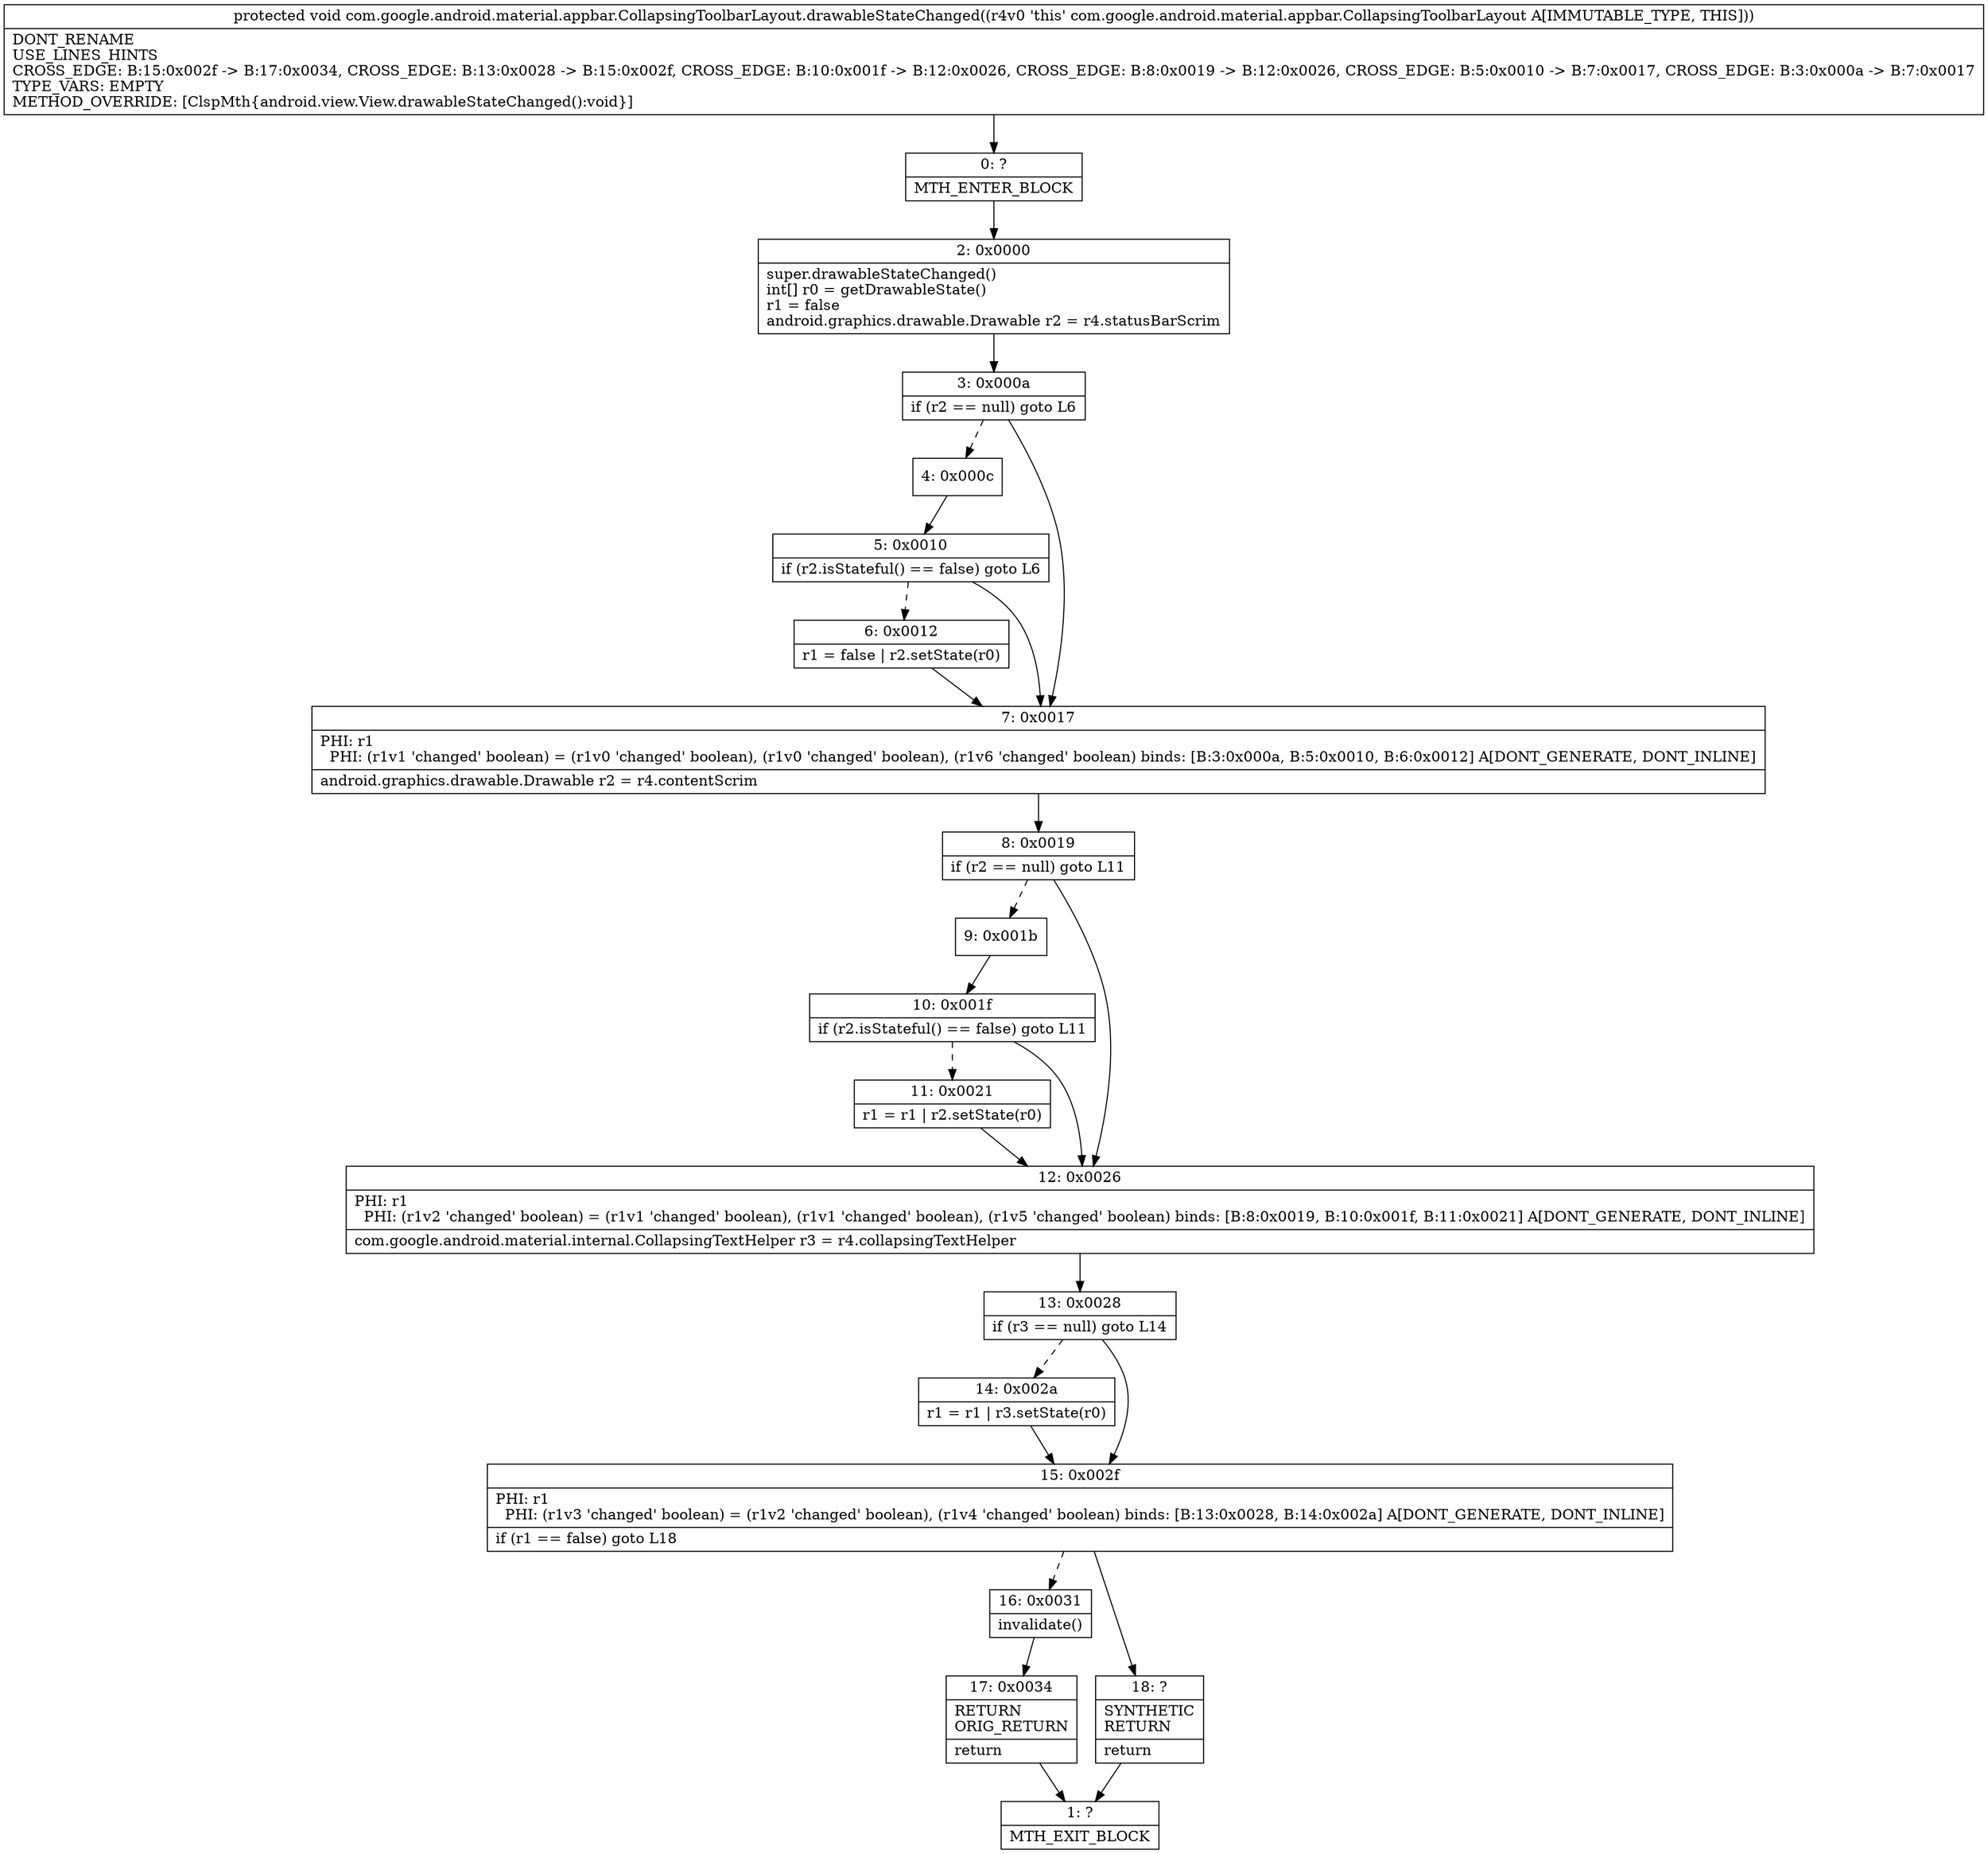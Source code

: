 digraph "CFG forcom.google.android.material.appbar.CollapsingToolbarLayout.drawableStateChanged()V" {
Node_0 [shape=record,label="{0\:\ ?|MTH_ENTER_BLOCK\l}"];
Node_2 [shape=record,label="{2\:\ 0x0000|super.drawableStateChanged()\lint[] r0 = getDrawableState()\lr1 = false\landroid.graphics.drawable.Drawable r2 = r4.statusBarScrim\l}"];
Node_3 [shape=record,label="{3\:\ 0x000a|if (r2 == null) goto L6\l}"];
Node_4 [shape=record,label="{4\:\ 0x000c}"];
Node_5 [shape=record,label="{5\:\ 0x0010|if (r2.isStateful() == false) goto L6\l}"];
Node_6 [shape=record,label="{6\:\ 0x0012|r1 = false \| r2.setState(r0)\l}"];
Node_7 [shape=record,label="{7\:\ 0x0017|PHI: r1 \l  PHI: (r1v1 'changed' boolean) = (r1v0 'changed' boolean), (r1v0 'changed' boolean), (r1v6 'changed' boolean) binds: [B:3:0x000a, B:5:0x0010, B:6:0x0012] A[DONT_GENERATE, DONT_INLINE]\l|android.graphics.drawable.Drawable r2 = r4.contentScrim\l}"];
Node_8 [shape=record,label="{8\:\ 0x0019|if (r2 == null) goto L11\l}"];
Node_9 [shape=record,label="{9\:\ 0x001b}"];
Node_10 [shape=record,label="{10\:\ 0x001f|if (r2.isStateful() == false) goto L11\l}"];
Node_11 [shape=record,label="{11\:\ 0x0021|r1 = r1 \| r2.setState(r0)\l}"];
Node_12 [shape=record,label="{12\:\ 0x0026|PHI: r1 \l  PHI: (r1v2 'changed' boolean) = (r1v1 'changed' boolean), (r1v1 'changed' boolean), (r1v5 'changed' boolean) binds: [B:8:0x0019, B:10:0x001f, B:11:0x0021] A[DONT_GENERATE, DONT_INLINE]\l|com.google.android.material.internal.CollapsingTextHelper r3 = r4.collapsingTextHelper\l}"];
Node_13 [shape=record,label="{13\:\ 0x0028|if (r3 == null) goto L14\l}"];
Node_14 [shape=record,label="{14\:\ 0x002a|r1 = r1 \| r3.setState(r0)\l}"];
Node_15 [shape=record,label="{15\:\ 0x002f|PHI: r1 \l  PHI: (r1v3 'changed' boolean) = (r1v2 'changed' boolean), (r1v4 'changed' boolean) binds: [B:13:0x0028, B:14:0x002a] A[DONT_GENERATE, DONT_INLINE]\l|if (r1 == false) goto L18\l}"];
Node_16 [shape=record,label="{16\:\ 0x0031|invalidate()\l}"];
Node_17 [shape=record,label="{17\:\ 0x0034|RETURN\lORIG_RETURN\l|return\l}"];
Node_1 [shape=record,label="{1\:\ ?|MTH_EXIT_BLOCK\l}"];
Node_18 [shape=record,label="{18\:\ ?|SYNTHETIC\lRETURN\l|return\l}"];
MethodNode[shape=record,label="{protected void com.google.android.material.appbar.CollapsingToolbarLayout.drawableStateChanged((r4v0 'this' com.google.android.material.appbar.CollapsingToolbarLayout A[IMMUTABLE_TYPE, THIS]))  | DONT_RENAME\lUSE_LINES_HINTS\lCROSS_EDGE: B:15:0x002f \-\> B:17:0x0034, CROSS_EDGE: B:13:0x0028 \-\> B:15:0x002f, CROSS_EDGE: B:10:0x001f \-\> B:12:0x0026, CROSS_EDGE: B:8:0x0019 \-\> B:12:0x0026, CROSS_EDGE: B:5:0x0010 \-\> B:7:0x0017, CROSS_EDGE: B:3:0x000a \-\> B:7:0x0017\lTYPE_VARS: EMPTY\lMETHOD_OVERRIDE: [ClspMth\{android.view.View.drawableStateChanged():void\}]\l}"];
MethodNode -> Node_0;Node_0 -> Node_2;
Node_2 -> Node_3;
Node_3 -> Node_4[style=dashed];
Node_3 -> Node_7;
Node_4 -> Node_5;
Node_5 -> Node_6[style=dashed];
Node_5 -> Node_7;
Node_6 -> Node_7;
Node_7 -> Node_8;
Node_8 -> Node_9[style=dashed];
Node_8 -> Node_12;
Node_9 -> Node_10;
Node_10 -> Node_11[style=dashed];
Node_10 -> Node_12;
Node_11 -> Node_12;
Node_12 -> Node_13;
Node_13 -> Node_14[style=dashed];
Node_13 -> Node_15;
Node_14 -> Node_15;
Node_15 -> Node_16[style=dashed];
Node_15 -> Node_18;
Node_16 -> Node_17;
Node_17 -> Node_1;
Node_18 -> Node_1;
}

